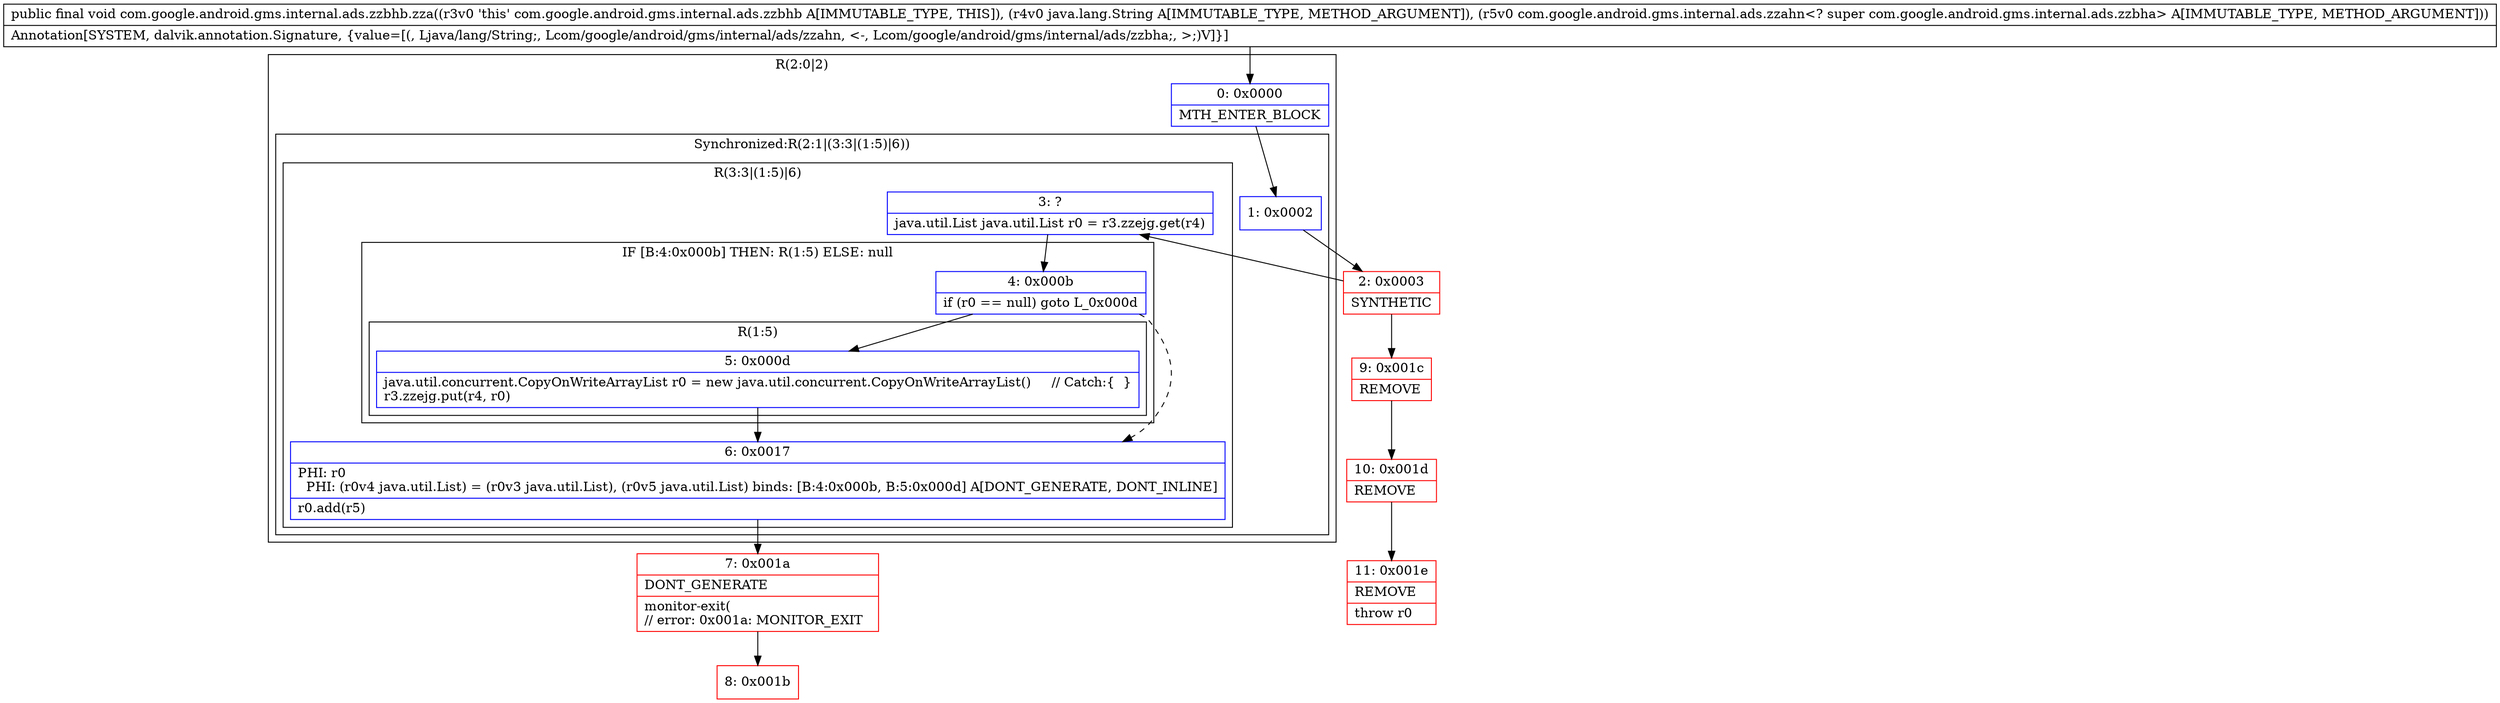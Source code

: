 digraph "CFG forcom.google.android.gms.internal.ads.zzbhb.zza(Ljava\/lang\/String;Lcom\/google\/android\/gms\/internal\/ads\/zzahn;)V" {
subgraph cluster_Region_1913281481 {
label = "R(2:0|2)";
node [shape=record,color=blue];
Node_0 [shape=record,label="{0\:\ 0x0000|MTH_ENTER_BLOCK\l}"];
subgraph cluster_SynchronizedRegion_2046583047 {
label = "Synchronized:R(2:1|(3:3|(1:5)|6))";
node [shape=record,color=blue];
Node_1 [shape=record,label="{1\:\ 0x0002}"];
subgraph cluster_Region_2116752145 {
label = "R(3:3|(1:5)|6)";
node [shape=record,color=blue];
Node_3 [shape=record,label="{3\:\ ?|java.util.List java.util.List r0 = r3.zzejg.get(r4)\l}"];
subgraph cluster_IfRegion_1884057512 {
label = "IF [B:4:0x000b] THEN: R(1:5) ELSE: null";
node [shape=record,color=blue];
Node_4 [shape=record,label="{4\:\ 0x000b|if (r0 == null) goto L_0x000d\l}"];
subgraph cluster_Region_1325956691 {
label = "R(1:5)";
node [shape=record,color=blue];
Node_5 [shape=record,label="{5\:\ 0x000d|java.util.concurrent.CopyOnWriteArrayList r0 = new java.util.concurrent.CopyOnWriteArrayList()     \/\/ Catch:\{  \}\lr3.zzejg.put(r4, r0)\l}"];
}
}
Node_6 [shape=record,label="{6\:\ 0x0017|PHI: r0 \l  PHI: (r0v4 java.util.List) = (r0v3 java.util.List), (r0v5 java.util.List) binds: [B:4:0x000b, B:5:0x000d] A[DONT_GENERATE, DONT_INLINE]\l|r0.add(r5)\l}"];
}
}
}
Node_2 [shape=record,color=red,label="{2\:\ 0x0003|SYNTHETIC\l}"];
Node_7 [shape=record,color=red,label="{7\:\ 0x001a|DONT_GENERATE\l|monitor\-exit(\l\/\/ error: 0x001a: MONITOR_EXIT  \l}"];
Node_8 [shape=record,color=red,label="{8\:\ 0x001b}"];
Node_9 [shape=record,color=red,label="{9\:\ 0x001c|REMOVE\l}"];
Node_10 [shape=record,color=red,label="{10\:\ 0x001d|REMOVE\l}"];
Node_11 [shape=record,color=red,label="{11\:\ 0x001e|REMOVE\l|throw r0\l}"];
MethodNode[shape=record,label="{public final void com.google.android.gms.internal.ads.zzbhb.zza((r3v0 'this' com.google.android.gms.internal.ads.zzbhb A[IMMUTABLE_TYPE, THIS]), (r4v0 java.lang.String A[IMMUTABLE_TYPE, METHOD_ARGUMENT]), (r5v0 com.google.android.gms.internal.ads.zzahn\<? super com.google.android.gms.internal.ads.zzbha\> A[IMMUTABLE_TYPE, METHOD_ARGUMENT]))  | Annotation[SYSTEM, dalvik.annotation.Signature, \{value=[(, Ljava\/lang\/String;, Lcom\/google\/android\/gms\/internal\/ads\/zzahn, \<\-, Lcom\/google\/android\/gms\/internal\/ads\/zzbha;, \>;)V]\}]\l}"];
MethodNode -> Node_0;
Node_0 -> Node_1;
Node_1 -> Node_2;
Node_3 -> Node_4;
Node_4 -> Node_5;
Node_4 -> Node_6[style=dashed];
Node_5 -> Node_6;
Node_6 -> Node_7;
Node_2 -> Node_3;
Node_2 -> Node_9;
Node_7 -> Node_8;
Node_9 -> Node_10;
Node_10 -> Node_11;
}

